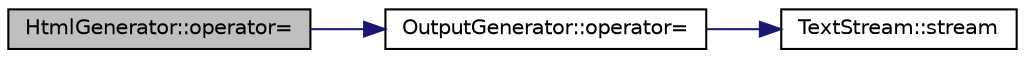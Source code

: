 digraph "HtmlGenerator::operator="
{
 // LATEX_PDF_SIZE
  edge [fontname="Helvetica",fontsize="10",labelfontname="Helvetica",labelfontsize="10"];
  node [fontname="Helvetica",fontsize="10",shape=record];
  rankdir="LR";
  Node1 [label="HtmlGenerator::operator=",height=0.2,width=0.4,color="black", fillcolor="grey75", style="filled", fontcolor="black",tooltip=" "];
  Node1 -> Node2 [color="midnightblue",fontsize="10",style="solid",fontname="Helvetica"];
  Node2 [label="OutputGenerator::operator=",height=0.2,width=0.4,color="black", fillcolor="white", style="filled",URL="$classOutputGenerator.html#a199015661a17fca46ba8c041408d4adc",tooltip=" "];
  Node2 -> Node3 [color="midnightblue",fontsize="10",style="solid",fontname="Helvetica"];
  Node3 [label="TextStream::stream",height=0.2,width=0.4,color="black", fillcolor="white", style="filled",URL="$classTextStream.html#a1d61011a2d8962b0bdbec11483ae5790",tooltip=" "];
}
